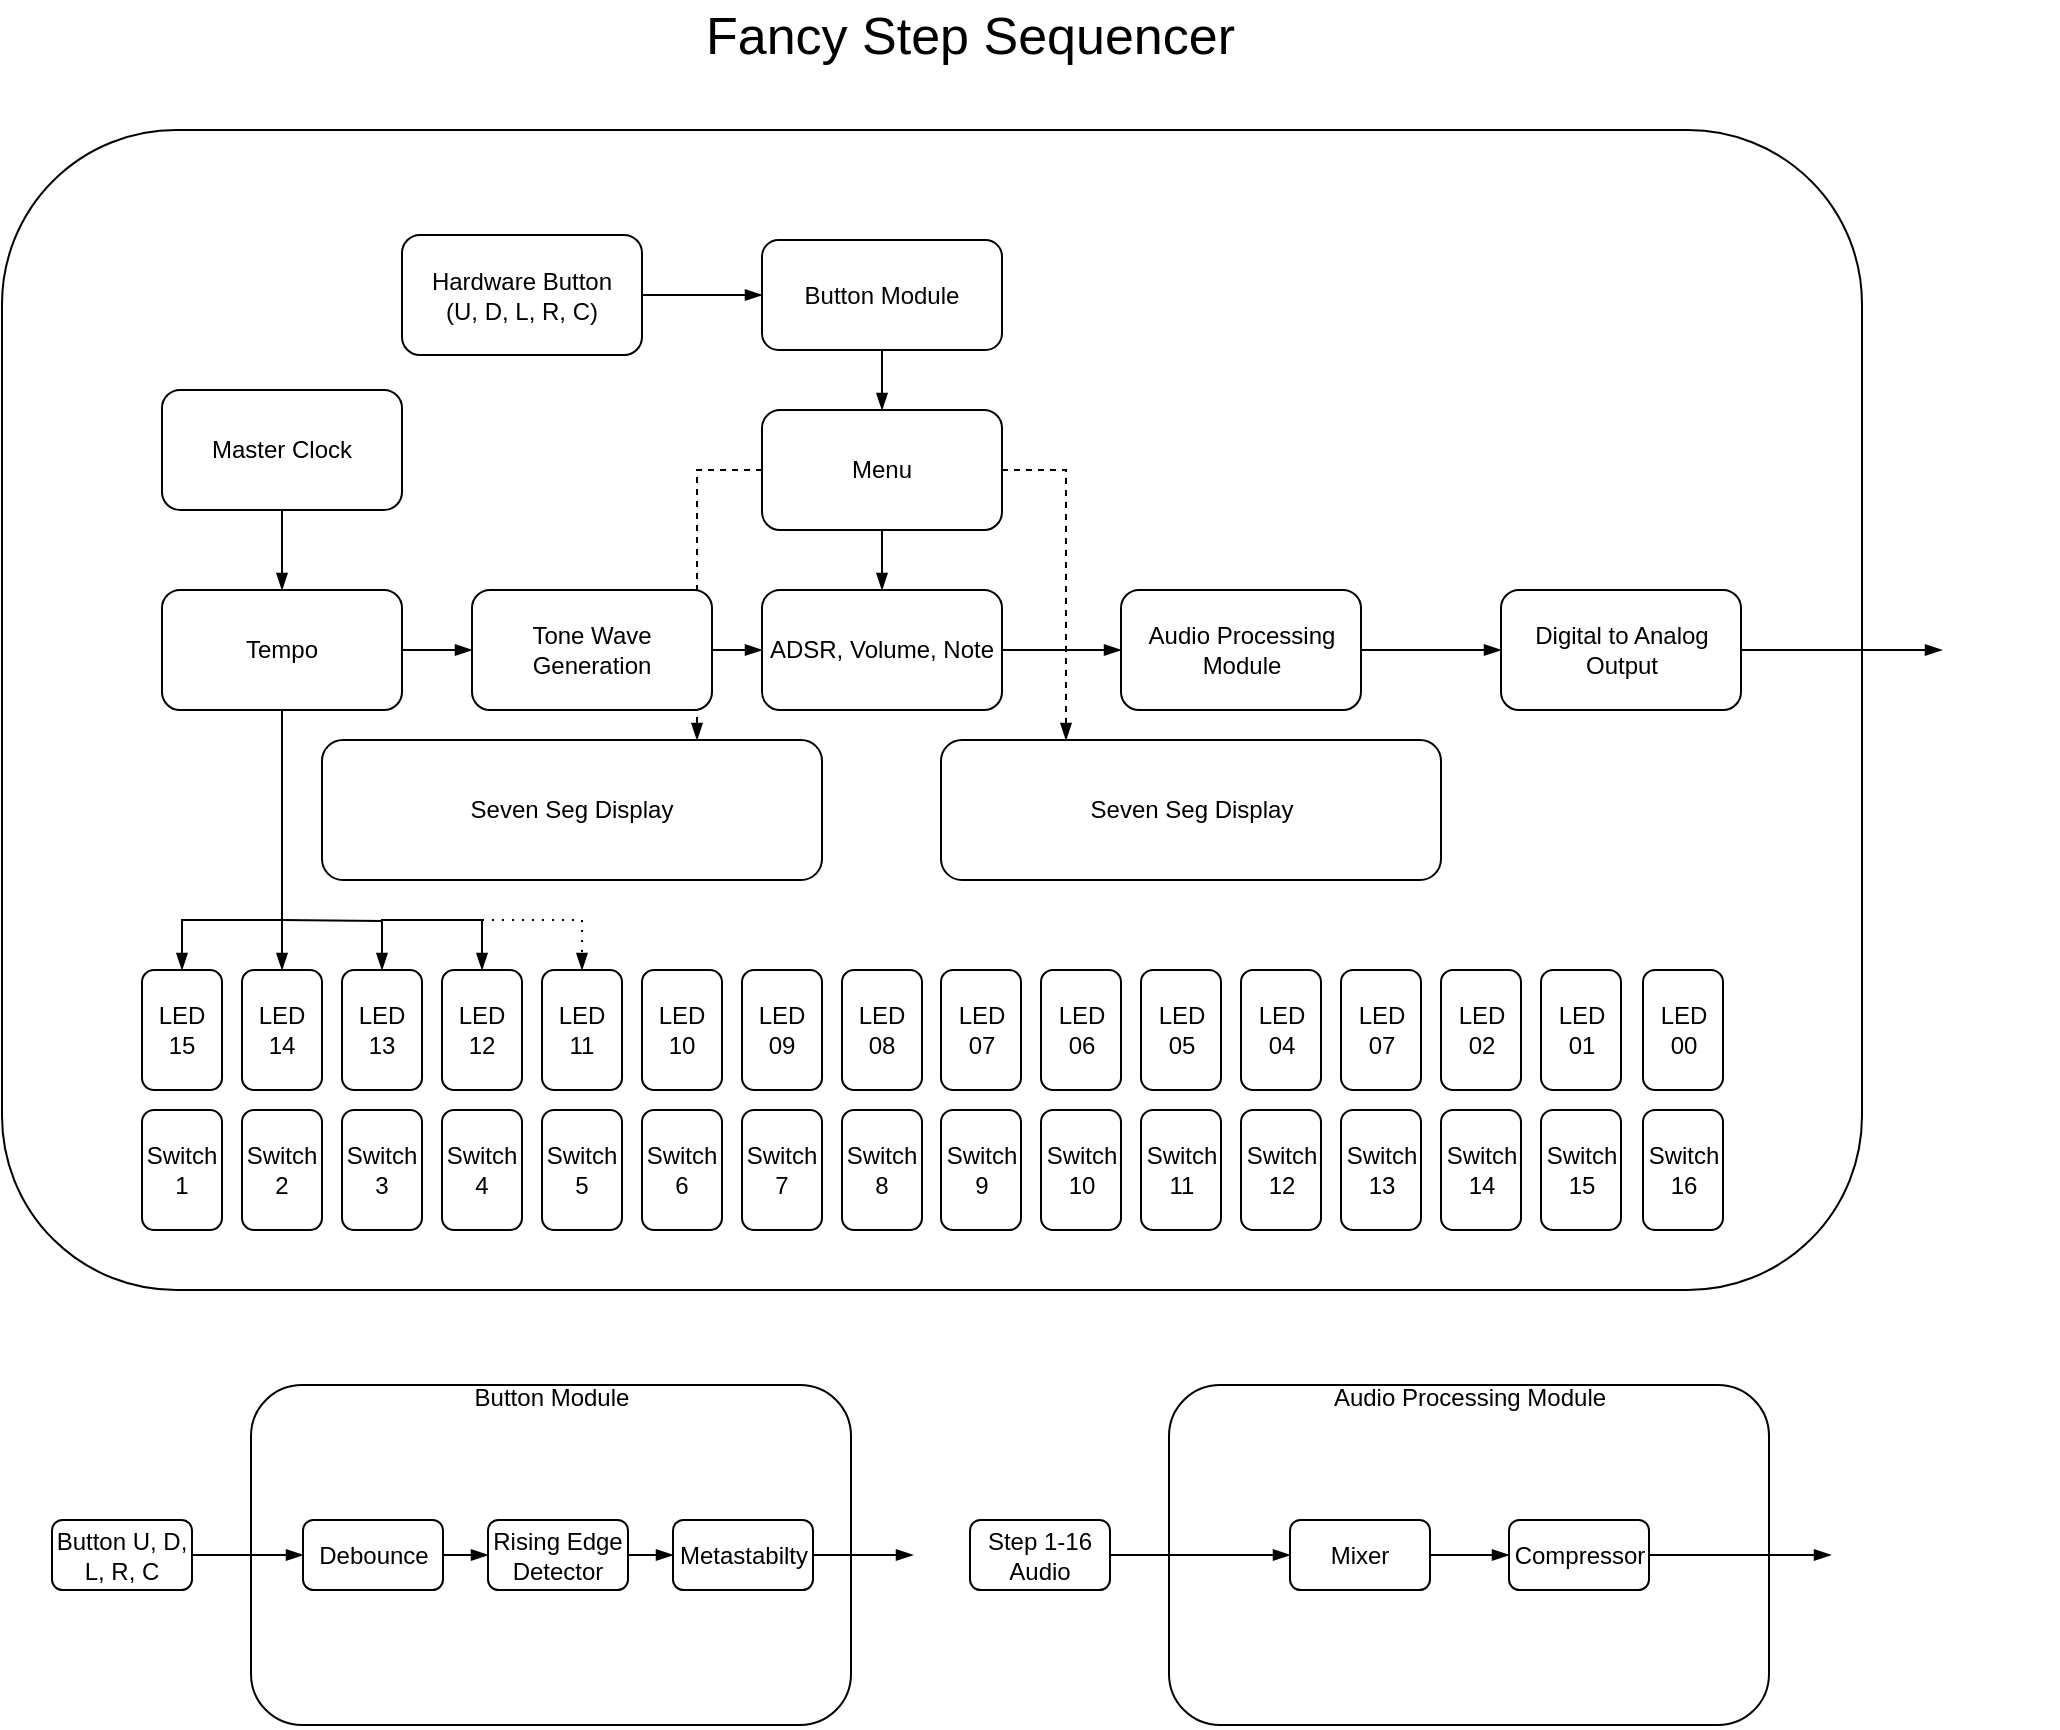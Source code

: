 <mxfile version="10.6.7" type="device"><diagram name="Page-1" id="74e2e168-ea6b-b213-b513-2b3c1d86103e"><mxGraphModel dx="6120" dy="4207" grid="1" gridSize="10" guides="1" tooltips="1" connect="1" arrows="1" fold="1" page="1" pageScale="1" pageWidth="1100" pageHeight="850" background="#ffffff" math="0" shadow="0"><root><mxCell id="0"/><mxCell id="1" parent="0"/><mxCell id="cxZUqwG8fwlie3kD_9kt-119" style="edgeStyle=orthogonalEdgeStyle;rounded=0;orthogonalLoop=1;jettySize=auto;html=1;exitX=0;exitY=0.5;exitDx=0;exitDy=0;entryX=1;entryY=0.5;entryDx=0;entryDy=0;startArrow=none;startFill=0;endArrow=none;endFill=0;" parent="1" source="cxZUqwG8fwlie3kD_9kt-96" target="cxZUqwG8fwlie3kD_9kt-98" edge="1"><mxGeometry relative="1" as="geometry"/></mxCell><mxCell id="cxZUqwG8fwlie3kD_9kt-96" value="&lt;div style=&quot;text-align: left&quot;&gt;&lt;span&gt;Button Module&lt;/span&gt;&lt;/div&gt;&lt;div style=&quot;text-align: left&quot;&gt;&lt;span&gt;&lt;br&gt;&lt;/span&gt;&lt;/div&gt;&lt;div style=&quot;text-align: left&quot;&gt;&lt;span&gt;&lt;br&gt;&lt;/span&gt;&lt;/div&gt;&lt;div style=&quot;text-align: left&quot;&gt;&lt;span&gt;&lt;br&gt;&lt;/span&gt;&lt;/div&gt;&lt;div style=&quot;text-align: left&quot;&gt;&lt;span&gt;&lt;br&gt;&lt;/span&gt;&lt;/div&gt;&lt;div style=&quot;text-align: left&quot;&gt;&lt;span&gt;&lt;br&gt;&lt;/span&gt;&lt;/div&gt;&lt;div style=&quot;text-align: left&quot;&gt;&lt;span&gt;&lt;br&gt;&lt;/span&gt;&lt;/div&gt;&lt;div style=&quot;text-align: left&quot;&gt;&lt;span&gt;&lt;br&gt;&lt;/span&gt;&lt;/div&gt;&lt;div style=&quot;text-align: left&quot;&gt;&lt;span&gt;&lt;br&gt;&lt;/span&gt;&lt;/div&gt;&lt;div style=&quot;text-align: left&quot;&gt;&lt;span&gt;&lt;br&gt;&lt;/span&gt;&lt;/div&gt;&lt;div style=&quot;text-align: left&quot;&gt;&lt;span&gt;&lt;br&gt;&lt;/span&gt;&lt;/div&gt;&lt;div style=&quot;text-align: left&quot;&gt;&lt;span&gt;&lt;br&gt;&lt;/span&gt;&lt;/div&gt;" style="rounded=1;whiteSpace=wrap;html=1;" parent="1" vertex="1"><mxGeometry x="144.5" y="732.5" width="300" height="170" as="geometry"/></mxCell><mxCell id="cxZUqwG8fwlie3kD_9kt-1" value="" style="rounded=1;whiteSpace=wrap;html=1;editable=0;movable=1;" parent="1" vertex="1"><mxGeometry x="20" y="105" width="930" height="580" as="geometry"/></mxCell><mxCell id="cxZUqwG8fwlie3kD_9kt-88" style="edgeStyle=orthogonalEdgeStyle;rounded=0;orthogonalLoop=1;jettySize=auto;html=1;exitX=0;exitY=0.5;exitDx=0;exitDy=0;entryX=0.75;entryY=0;entryDx=0;entryDy=0;dashed=1;endArrow=blockThin;endFill=1;" parent="1" source="cxZUqwG8fwlie3kD_9kt-13" target="cxZUqwG8fwlie3kD_9kt-15" edge="1"><mxGeometry relative="1" as="geometry"/></mxCell><mxCell id="cxZUqwG8fwlie3kD_9kt-87" style="edgeStyle=orthogonalEdgeStyle;rounded=0;orthogonalLoop=1;jettySize=auto;html=1;exitX=1;exitY=0.5;exitDx=0;exitDy=0;entryX=0.25;entryY=0;entryDx=0;entryDy=0;endArrow=blockThin;endFill=1;dashed=1;" parent="1" source="cxZUqwG8fwlie3kD_9kt-13" target="cxZUqwG8fwlie3kD_9kt-65" edge="1"><mxGeometry relative="1" as="geometry"><Array as="points"><mxPoint x="552" y="275"/></Array></mxGeometry></mxCell><mxCell id="cxZUqwG8fwlie3kD_9kt-3" value="&lt;font style=&quot;font-size: 26px&quot;&gt;Fancy Step Sequencer&lt;/font&gt;" style="text;html=1;resizable=0;points=[];autosize=1;align=left;verticalAlign=top;spacingTop=-4;" parent="1" vertex="1"><mxGeometry x="370" y="40" width="280" height="20" as="geometry"/></mxCell><mxCell id="cxZUqwG8fwlie3kD_9kt-66" value="" style="edgeStyle=orthogonalEdgeStyle;rounded=0;orthogonalLoop=1;jettySize=auto;html=1;endArrow=blockThin;endFill=1;" parent="1" source="cxZUqwG8fwlie3kD_9kt-7" target="cxZUqwG8fwlie3kD_9kt-8" edge="1"><mxGeometry relative="1" as="geometry"/></mxCell><mxCell id="cxZUqwG8fwlie3kD_9kt-7" value="Master Clock" style="rounded=1;whiteSpace=wrap;html=1;" parent="1" vertex="1"><mxGeometry x="100" y="235" width="120" height="60" as="geometry"/></mxCell><mxCell id="cxZUqwG8fwlie3kD_9kt-67" value="" style="edgeStyle=orthogonalEdgeStyle;rounded=0;orthogonalLoop=1;jettySize=auto;html=1;endArrow=blockThin;endFill=1;" parent="1" source="cxZUqwG8fwlie3kD_9kt-8" target="cxZUqwG8fwlie3kD_9kt-12" edge="1"><mxGeometry relative="1" as="geometry"/></mxCell><mxCell id="cxZUqwG8fwlie3kD_9kt-80" value="" style="edgeStyle=orthogonalEdgeStyle;rounded=0;orthogonalLoop=1;jettySize=auto;html=1;endArrow=blockThin;endFill=1;entryX=0.5;entryY=0;entryDx=0;entryDy=0;" parent="1" source="cxZUqwG8fwlie3kD_9kt-8" target="cxZUqwG8fwlie3kD_9kt-49" edge="1"><mxGeometry relative="1" as="geometry"><mxPoint x="150" y="475" as="targetPoint"/><Array as="points"><mxPoint x="160" y="500"/><mxPoint x="110" y="500"/></Array></mxGeometry></mxCell><mxCell id="cxZUqwG8fwlie3kD_9kt-8" value="Tempo&lt;br&gt;" style="rounded=1;whiteSpace=wrap;html=1;" parent="1" vertex="1"><mxGeometry x="100" y="335" width="120" height="60" as="geometry"/></mxCell><mxCell id="cxZUqwG8fwlie3kD_9kt-9" value="Switch 1" style="rounded=1;whiteSpace=wrap;html=1;" parent="1" vertex="1"><mxGeometry x="90" y="595" width="40" height="60" as="geometry"/></mxCell><mxCell id="cxZUqwG8fwlie3kD_9kt-69" value="" style="edgeStyle=orthogonalEdgeStyle;rounded=0;orthogonalLoop=1;jettySize=auto;html=1;endArrow=blockThin;endFill=1;" parent="1" source="cxZUqwG8fwlie3kD_9kt-12" target="cxZUqwG8fwlie3kD_9kt-68" edge="1"><mxGeometry relative="1" as="geometry"/></mxCell><mxCell id="cxZUqwG8fwlie3kD_9kt-12" value="Tone Wave Generation" style="rounded=1;whiteSpace=wrap;html=1;" parent="1" vertex="1"><mxGeometry x="255" y="335" width="120" height="60" as="geometry"/></mxCell><mxCell id="cxZUqwG8fwlie3kD_9kt-74" value="" style="edgeStyle=orthogonalEdgeStyle;rounded=0;orthogonalLoop=1;jettySize=auto;html=1;endArrow=blockThin;endFill=1;" parent="1" source="cxZUqwG8fwlie3kD_9kt-68" target="cxZUqwG8fwlie3kD_9kt-73" edge="1"><mxGeometry relative="1" as="geometry"/></mxCell><mxCell id="cxZUqwG8fwlie3kD_9kt-68" value="ADSR, Volume, Note" style="rounded=1;whiteSpace=wrap;html=1;" parent="1" vertex="1"><mxGeometry x="400" y="335" width="120" height="60" as="geometry"/></mxCell><mxCell id="cxZUqwG8fwlie3kD_9kt-128" style="edgeStyle=orthogonalEdgeStyle;rounded=0;orthogonalLoop=1;jettySize=auto;html=1;exitX=1;exitY=0.5;exitDx=0;exitDy=0;entryX=0;entryY=0.5;entryDx=0;entryDy=0;startArrow=none;startFill=0;endArrow=blockThin;endFill=1;" parent="1" source="cxZUqwG8fwlie3kD_9kt-73" target="cxZUqwG8fwlie3kD_9kt-125" edge="1"><mxGeometry relative="1" as="geometry"/></mxCell><mxCell id="cxZUqwG8fwlie3kD_9kt-73" value="Audio Processing Module" style="rounded=1;whiteSpace=wrap;html=1;" parent="1" vertex="1"><mxGeometry x="579.5" y="335" width="120" height="60" as="geometry"/></mxCell><mxCell id="cxZUqwG8fwlie3kD_9kt-70" value="" style="edgeStyle=orthogonalEdgeStyle;rounded=0;orthogonalLoop=1;jettySize=auto;html=1;endArrow=blockThin;endFill=1;" parent="1" source="cxZUqwG8fwlie3kD_9kt-13" target="cxZUqwG8fwlie3kD_9kt-68" edge="1"><mxGeometry relative="1" as="geometry"/></mxCell><mxCell id="cxZUqwG8fwlie3kD_9kt-13" value="Menu" style="rounded=1;whiteSpace=wrap;html=1;" parent="1" vertex="1"><mxGeometry x="400" y="245" width="120" height="60" as="geometry"/></mxCell><mxCell id="cxZUqwG8fwlie3kD_9kt-15" value="Seven Seg Display" style="rounded=1;whiteSpace=wrap;html=1;" parent="1" vertex="1"><mxGeometry x="180" y="410" width="250" height="70" as="geometry"/></mxCell><mxCell id="cxZUqwG8fwlie3kD_9kt-121" value="" style="edgeStyle=orthogonalEdgeStyle;rounded=0;orthogonalLoop=1;jettySize=auto;html=1;startArrow=none;startFill=0;endArrow=blockThin;endFill=1;entryX=0;entryY=0.5;entryDx=0;entryDy=0;" parent="1" source="cxZUqwG8fwlie3kD_9kt-18" target="cxZUqwG8fwlie3kD_9kt-120" edge="1"><mxGeometry relative="1" as="geometry"/></mxCell><mxCell id="cxZUqwG8fwlie3kD_9kt-18" value="Hardware Button &lt;br&gt;(U, D, L, R, C)" style="rounded=1;whiteSpace=wrap;html=1;" parent="1" vertex="1"><mxGeometry x="220" y="157.5" width="120" height="60" as="geometry"/></mxCell><mxCell id="cxZUqwG8fwlie3kD_9kt-123" style="edgeStyle=orthogonalEdgeStyle;rounded=0;orthogonalLoop=1;jettySize=auto;html=1;exitX=0.5;exitY=1;exitDx=0;exitDy=0;entryX=0.5;entryY=0;entryDx=0;entryDy=0;startArrow=none;startFill=0;endArrow=blockThin;endFill=1;" parent="1" source="cxZUqwG8fwlie3kD_9kt-120" target="cxZUqwG8fwlie3kD_9kt-13" edge="1"><mxGeometry relative="1" as="geometry"/></mxCell><mxCell id="cxZUqwG8fwlie3kD_9kt-120" value="Button Module" style="rounded=1;whiteSpace=wrap;html=1;" parent="1" vertex="1"><mxGeometry x="400" y="160" width="120" height="55" as="geometry"/></mxCell><mxCell id="cxZUqwG8fwlie3kD_9kt-21" value="" style="shape=image;html=1;verticalAlign=top;verticalLabelPosition=bottom;labelBackgroundColor=#ffffff;imageAspect=0;aspect=fixed;image=https://cdn4.iconfinder.com/data/icons/geomicons/32/672411-speaker-volume-128.png" parent="1" vertex="1"><mxGeometry x="990" y="336" width="58" height="58" as="geometry"/></mxCell><mxCell id="cxZUqwG8fwlie3kD_9kt-34" value="Switch 2" style="rounded=1;whiteSpace=wrap;html=1;" parent="1" vertex="1"><mxGeometry x="140" y="595" width="40" height="60" as="geometry"/></mxCell><mxCell id="cxZUqwG8fwlie3kD_9kt-35" value="Switch 3" style="rounded=1;whiteSpace=wrap;html=1;" parent="1" vertex="1"><mxGeometry x="190" y="595" width="40" height="60" as="geometry"/></mxCell><mxCell id="cxZUqwG8fwlie3kD_9kt-36" value="Switch 4" style="rounded=1;whiteSpace=wrap;html=1;" parent="1" vertex="1"><mxGeometry x="240" y="595" width="40" height="60" as="geometry"/></mxCell><mxCell id="cxZUqwG8fwlie3kD_9kt-37" value="Switch 5" style="rounded=1;whiteSpace=wrap;html=1;" parent="1" vertex="1"><mxGeometry x="290" y="595" width="40" height="60" as="geometry"/></mxCell><mxCell id="cxZUqwG8fwlie3kD_9kt-38" value="Switch 6" style="rounded=1;whiteSpace=wrap;html=1;" parent="1" vertex="1"><mxGeometry x="340" y="595" width="40" height="60" as="geometry"/></mxCell><mxCell id="cxZUqwG8fwlie3kD_9kt-39" value="Switch 7" style="rounded=1;whiteSpace=wrap;html=1;" parent="1" vertex="1"><mxGeometry x="390" y="595" width="40" height="60" as="geometry"/></mxCell><mxCell id="cxZUqwG8fwlie3kD_9kt-40" value="Switch 8" style="rounded=1;whiteSpace=wrap;html=1;" parent="1" vertex="1"><mxGeometry x="440" y="595" width="40" height="60" as="geometry"/></mxCell><mxCell id="cxZUqwG8fwlie3kD_9kt-41" value="Switch 9" style="rounded=1;whiteSpace=wrap;html=1;" parent="1" vertex="1"><mxGeometry x="489.5" y="595" width="40" height="60" as="geometry"/></mxCell><mxCell id="cxZUqwG8fwlie3kD_9kt-42" value="Switch 10" style="rounded=1;whiteSpace=wrap;html=1;" parent="1" vertex="1"><mxGeometry x="539.5" y="595" width="40" height="60" as="geometry"/></mxCell><mxCell id="cxZUqwG8fwlie3kD_9kt-43" value="Switch 11" style="rounded=1;whiteSpace=wrap;html=1;" parent="1" vertex="1"><mxGeometry x="589.5" y="595" width="40" height="60" as="geometry"/></mxCell><mxCell id="cxZUqwG8fwlie3kD_9kt-44" value="Switch 12" style="rounded=1;whiteSpace=wrap;html=1;" parent="1" vertex="1"><mxGeometry x="639.5" y="595" width="40" height="60" as="geometry"/></mxCell><mxCell id="cxZUqwG8fwlie3kD_9kt-45" value="Switch 13" style="rounded=1;whiteSpace=wrap;html=1;" parent="1" vertex="1"><mxGeometry x="689.5" y="595" width="40" height="60" as="geometry"/></mxCell><mxCell id="cxZUqwG8fwlie3kD_9kt-46" value="Switch 14" style="rounded=1;whiteSpace=wrap;html=1;" parent="1" vertex="1"><mxGeometry x="739.5" y="595" width="40" height="60" as="geometry"/></mxCell><mxCell id="cxZUqwG8fwlie3kD_9kt-47" value="Switch 15" style="rounded=1;whiteSpace=wrap;html=1;" parent="1" vertex="1"><mxGeometry x="789.5" y="595" width="40" height="60" as="geometry"/></mxCell><mxCell id="cxZUqwG8fwlie3kD_9kt-48" value="Switch 16" style="rounded=1;whiteSpace=wrap;html=1;" parent="1" vertex="1"><mxGeometry x="840.5" y="595" width="40" height="60" as="geometry"/></mxCell><mxCell id="cxZUqwG8fwlie3kD_9kt-49" value="LED 15" style="rounded=1;whiteSpace=wrap;html=1;" parent="1" vertex="1"><mxGeometry x="90" y="525" width="40" height="60" as="geometry"/></mxCell><mxCell id="cxZUqwG8fwlie3kD_9kt-50" value="LED 14" style="rounded=1;whiteSpace=wrap;html=1;" parent="1" vertex="1"><mxGeometry x="140" y="525" width="40" height="60" as="geometry"/></mxCell><mxCell id="cxZUqwG8fwlie3kD_9kt-51" value="LED 13" style="rounded=1;whiteSpace=wrap;html=1;" parent="1" vertex="1"><mxGeometry x="190" y="525" width="40" height="60" as="geometry"/></mxCell><mxCell id="cxZUqwG8fwlie3kD_9kt-52" value="LED 12" style="rounded=1;whiteSpace=wrap;html=1;" parent="1" vertex="1"><mxGeometry x="240" y="525" width="40" height="60" as="geometry"/></mxCell><mxCell id="cxZUqwG8fwlie3kD_9kt-53" value="LED 11" style="rounded=1;whiteSpace=wrap;html=1;" parent="1" vertex="1"><mxGeometry x="290" y="525" width="40" height="60" as="geometry"/></mxCell><mxCell id="cxZUqwG8fwlie3kD_9kt-54" value="LED 10" style="rounded=1;whiteSpace=wrap;html=1;" parent="1" vertex="1"><mxGeometry x="340" y="525" width="40" height="60" as="geometry"/></mxCell><mxCell id="cxZUqwG8fwlie3kD_9kt-55" value="LED 09" style="rounded=1;whiteSpace=wrap;html=1;" parent="1" vertex="1"><mxGeometry x="390" y="525" width="40" height="60" as="geometry"/></mxCell><mxCell id="cxZUqwG8fwlie3kD_9kt-56" value="LED 08" style="rounded=1;whiteSpace=wrap;html=1;" parent="1" vertex="1"><mxGeometry x="440" y="525" width="40" height="60" as="geometry"/></mxCell><mxCell id="cxZUqwG8fwlie3kD_9kt-57" value="LED 07" style="rounded=1;whiteSpace=wrap;html=1;" parent="1" vertex="1"><mxGeometry x="489.5" y="525" width="40" height="60" as="geometry"/></mxCell><mxCell id="cxZUqwG8fwlie3kD_9kt-58" value="LED 06" style="rounded=1;whiteSpace=wrap;html=1;" parent="1" vertex="1"><mxGeometry x="539.5" y="525" width="40" height="60" as="geometry"/></mxCell><mxCell id="cxZUqwG8fwlie3kD_9kt-59" value="LED 05" style="rounded=1;whiteSpace=wrap;html=1;" parent="1" vertex="1"><mxGeometry x="589.5" y="525" width="40" height="60" as="geometry"/></mxCell><mxCell id="cxZUqwG8fwlie3kD_9kt-60" value="LED 04" style="rounded=1;whiteSpace=wrap;html=1;" parent="1" vertex="1"><mxGeometry x="639.5" y="525" width="40" height="60" as="geometry"/></mxCell><mxCell id="cxZUqwG8fwlie3kD_9kt-61" value="LED 07" style="rounded=1;whiteSpace=wrap;html=1;" parent="1" vertex="1"><mxGeometry x="689.5" y="525" width="40" height="60" as="geometry"/></mxCell><mxCell id="cxZUqwG8fwlie3kD_9kt-62" value="LED 02" style="rounded=1;whiteSpace=wrap;html=1;" parent="1" vertex="1"><mxGeometry x="739.5" y="525" width="40" height="60" as="geometry"/></mxCell><mxCell id="cxZUqwG8fwlie3kD_9kt-63" value="LED 01" style="rounded=1;whiteSpace=wrap;html=1;" parent="1" vertex="1"><mxGeometry x="789.5" y="525" width="40" height="60" as="geometry"/></mxCell><mxCell id="cxZUqwG8fwlie3kD_9kt-64" value="LED 00" style="rounded=1;whiteSpace=wrap;html=1;" parent="1" vertex="1"><mxGeometry x="840.5" y="525" width="40" height="60" as="geometry"/></mxCell><mxCell id="cxZUqwG8fwlie3kD_9kt-65" value="Seven Seg Display" style="rounded=1;whiteSpace=wrap;html=1;" parent="1" vertex="1"><mxGeometry x="489.5" y="410" width="250" height="70" as="geometry"/></mxCell><mxCell id="cxZUqwG8fwlie3kD_9kt-82" value="" style="edgeStyle=orthogonalEdgeStyle;rounded=0;orthogonalLoop=1;jettySize=auto;html=1;endArrow=blockThin;endFill=1;entryX=0.5;entryY=0;entryDx=0;entryDy=0;" parent="1" target="cxZUqwG8fwlie3kD_9kt-50" edge="1"><mxGeometry relative="1" as="geometry"><mxPoint x="160" y="460" as="sourcePoint"/><mxPoint x="119.571" y="535.286" as="targetPoint"/><Array as="points"><mxPoint x="160" y="460"/></Array></mxGeometry></mxCell><mxCell id="cxZUqwG8fwlie3kD_9kt-83" value="" style="edgeStyle=orthogonalEdgeStyle;rounded=0;orthogonalLoop=1;jettySize=auto;html=1;endArrow=blockThin;endFill=1;entryX=0.5;entryY=0;entryDx=0;entryDy=0;" parent="1" target="cxZUqwG8fwlie3kD_9kt-51" edge="1"><mxGeometry relative="1" as="geometry"><mxPoint x="160" y="500" as="sourcePoint"/><mxPoint x="169.571" y="535.286" as="targetPoint"/></mxGeometry></mxCell><mxCell id="cxZUqwG8fwlie3kD_9kt-85" value="" style="edgeStyle=orthogonalEdgeStyle;rounded=0;orthogonalLoop=1;jettySize=auto;html=1;endArrow=blockThin;endFill=1;entryX=0.5;entryY=0;entryDx=0;entryDy=0;" parent="1" target="cxZUqwG8fwlie3kD_9kt-52" edge="1"><mxGeometry relative="1" as="geometry"><mxPoint x="210" y="505" as="sourcePoint"/><mxPoint x="219.571" y="535.286" as="targetPoint"/><Array as="points"><mxPoint x="210" y="500"/><mxPoint x="260" y="500"/></Array></mxGeometry></mxCell><mxCell id="cxZUqwG8fwlie3kD_9kt-93" value="" style="edgeStyle=orthogonalEdgeStyle;rounded=0;orthogonalLoop=1;jettySize=auto;html=1;endArrow=blockThin;endFill=1;entryX=0.5;entryY=0;entryDx=0;entryDy=0;dashed=1;dashPattern=1 4;" parent="1" target="cxZUqwG8fwlie3kD_9kt-53" edge="1"><mxGeometry relative="1" as="geometry"><mxPoint x="260" y="500" as="sourcePoint"/><mxPoint x="269.571" y="535.286" as="targetPoint"/><Array as="points"><mxPoint x="310" y="500"/></Array></mxGeometry></mxCell><mxCell id="cxZUqwG8fwlie3kD_9kt-112" style="edgeStyle=orthogonalEdgeStyle;rounded=0;orthogonalLoop=1;jettySize=auto;html=1;exitX=0;exitY=0.5;exitDx=0;exitDy=0;entryX=0;entryY=0.5;entryDx=0;entryDy=0;endArrow=blockThin;endFill=1;" parent="1" source="cxZUqwG8fwlie3kD_9kt-96" target="cxZUqwG8fwlie3kD_9kt-101" edge="1"><mxGeometry relative="1" as="geometry"/></mxCell><mxCell id="cxZUqwG8fwlie3kD_9kt-98" value="Button U, D, L, R, C" style="rounded=1;whiteSpace=wrap;html=1;" parent="1" vertex="1"><mxGeometry x="45" y="800" width="70" height="35" as="geometry"/></mxCell><mxCell id="cxZUqwG8fwlie3kD_9kt-101" value="Debounce" style="rounded=1;whiteSpace=wrap;html=1;" parent="1" vertex="1"><mxGeometry x="170.5" y="800" width="70" height="35" as="geometry"/></mxCell><mxCell id="cxZUqwG8fwlie3kD_9kt-114" value="" style="edgeStyle=orthogonalEdgeStyle;rounded=0;orthogonalLoop=1;jettySize=auto;html=1;endArrow=blockThin;endFill=1;exitX=1;exitY=0.5;exitDx=0;exitDy=0;" parent="1" source="2KkBGNvZV5NB8pS4NJD0-1" edge="1"><mxGeometry relative="1" as="geometry"><mxPoint x="475.5" y="817.5" as="targetPoint"/></mxGeometry></mxCell><mxCell id="cxZUqwG8fwlie3kD_9kt-103" value="Rising Edge Detector" style="rounded=1;whiteSpace=wrap;html=1;" parent="1" vertex="1"><mxGeometry x="263" y="800" width="70" height="35" as="geometry"/></mxCell><mxCell id="cxZUqwG8fwlie3kD_9kt-104" value="" style="edgeStyle=orthogonalEdgeStyle;rounded=0;orthogonalLoop=1;jettySize=auto;html=1;endArrow=blockThin;endFill=1;" parent="1" source="cxZUqwG8fwlie3kD_9kt-101" target="cxZUqwG8fwlie3kD_9kt-103" edge="1"><mxGeometry relative="1" as="geometry"/></mxCell><mxCell id="cxZUqwG8fwlie3kD_9kt-130" style="edgeStyle=orthogonalEdgeStyle;rounded=0;orthogonalLoop=1;jettySize=auto;html=1;exitX=1;exitY=0.5;exitDx=0;exitDy=0;startArrow=none;startFill=0;endArrow=blockThin;endFill=1;" parent="1" source="cxZUqwG8fwlie3kD_9kt-125" target="cxZUqwG8fwlie3kD_9kt-21" edge="1"><mxGeometry relative="1" as="geometry"/></mxCell><mxCell id="cxZUqwG8fwlie3kD_9kt-125" value="Digital to Analog Output" style="rounded=1;whiteSpace=wrap;html=1;" parent="1" vertex="1"><mxGeometry x="769.5" y="335" width="120" height="60" as="geometry"/></mxCell><mxCell id="cxZUqwG8fwlie3kD_9kt-133" style="edgeStyle=orthogonalEdgeStyle;rounded=0;orthogonalLoop=1;jettySize=auto;html=1;exitX=0;exitY=0.5;exitDx=0;exitDy=0;entryX=1;entryY=0.5;entryDx=0;entryDy=0;startArrow=none;startFill=0;endArrow=none;endFill=0;" parent="1" source="cxZUqwG8fwlie3kD_9kt-134" target="cxZUqwG8fwlie3kD_9kt-136" edge="1"><mxGeometry relative="1" as="geometry"/></mxCell><mxCell id="cxZUqwG8fwlie3kD_9kt-134" value="&lt;div style=&quot;text-align: left&quot;&gt;Audio Processing Module&lt;/div&gt;&lt;div style=&quot;text-align: left&quot;&gt;&lt;br&gt;&lt;/div&gt;&lt;div style=&quot;text-align: left&quot;&gt;&lt;br&gt;&lt;/div&gt;&lt;div style=&quot;text-align: left&quot;&gt;&lt;br&gt;&lt;/div&gt;&lt;div style=&quot;text-align: left&quot;&gt;&lt;br&gt;&lt;/div&gt;&lt;div style=&quot;text-align: left&quot;&gt;&lt;br&gt;&lt;/div&gt;&lt;div style=&quot;text-align: left&quot;&gt;&lt;br&gt;&lt;/div&gt;&lt;div style=&quot;text-align: left&quot;&gt;&lt;br&gt;&lt;/div&gt;&lt;div style=&quot;text-align: left&quot;&gt;&lt;br&gt;&lt;/div&gt;&lt;div style=&quot;text-align: left&quot;&gt;&lt;br&gt;&lt;/div&gt;&lt;div style=&quot;text-align: left&quot;&gt;&lt;br&gt;&lt;/div&gt;&lt;div style=&quot;text-align: left&quot;&gt;&lt;br&gt;&lt;/div&gt;" style="rounded=1;whiteSpace=wrap;html=1;" parent="1" vertex="1"><mxGeometry x="603.5" y="732.5" width="300" height="170" as="geometry"/></mxCell><mxCell id="cxZUqwG8fwlie3kD_9kt-135" style="edgeStyle=orthogonalEdgeStyle;rounded=0;orthogonalLoop=1;jettySize=auto;html=1;exitX=0;exitY=0.5;exitDx=0;exitDy=0;entryX=0;entryY=0.5;entryDx=0;entryDy=0;endArrow=blockThin;endFill=1;" parent="1" source="cxZUqwG8fwlie3kD_9kt-134" target="cxZUqwG8fwlie3kD_9kt-137" edge="1"><mxGeometry relative="1" as="geometry"/></mxCell><mxCell id="cxZUqwG8fwlie3kD_9kt-136" value="Step 1-16 Audio" style="rounded=1;whiteSpace=wrap;html=1;" parent="1" vertex="1"><mxGeometry x="504" y="800" width="70" height="35" as="geometry"/></mxCell><mxCell id="cxZUqwG8fwlie3kD_9kt-137" value="Mixer" style="rounded=1;whiteSpace=wrap;html=1;" parent="1" vertex="1"><mxGeometry x="664" y="800" width="70" height="35" as="geometry"/></mxCell><mxCell id="cxZUqwG8fwlie3kD_9kt-138" value="" style="edgeStyle=orthogonalEdgeStyle;rounded=0;orthogonalLoop=1;jettySize=auto;html=1;endArrow=blockThin;endFill=1;" parent="1" source="cxZUqwG8fwlie3kD_9kt-139" edge="1"><mxGeometry relative="1" as="geometry"><mxPoint x="934.5" y="817.5" as="targetPoint"/></mxGeometry></mxCell><mxCell id="cxZUqwG8fwlie3kD_9kt-139" value="Compressor" style="rounded=1;whiteSpace=wrap;html=1;" parent="1" vertex="1"><mxGeometry x="773.5" y="800" width="70" height="35" as="geometry"/></mxCell><mxCell id="cxZUqwG8fwlie3kD_9kt-140" value="" style="edgeStyle=orthogonalEdgeStyle;rounded=0;orthogonalLoop=1;jettySize=auto;html=1;endArrow=blockThin;endFill=1;" parent="1" source="cxZUqwG8fwlie3kD_9kt-137" target="cxZUqwG8fwlie3kD_9kt-139" edge="1"><mxGeometry relative="1" as="geometry"/></mxCell><mxCell id="2KkBGNvZV5NB8pS4NJD0-1" value="Metastabilty" style="rounded=1;whiteSpace=wrap;html=1;" vertex="1" parent="1"><mxGeometry x="355.5" y="800" width="70" height="35" as="geometry"/></mxCell><mxCell id="2KkBGNvZV5NB8pS4NJD0-4" value="" style="edgeStyle=orthogonalEdgeStyle;rounded=0;orthogonalLoop=1;jettySize=auto;html=1;endArrow=blockThin;endFill=1;entryX=0;entryY=0.5;entryDx=0;entryDy=0;exitX=1;exitY=0.5;exitDx=0;exitDy=0;" edge="1" parent="1" source="cxZUqwG8fwlie3kD_9kt-103" target="2KkBGNvZV5NB8pS4NJD0-1"><mxGeometry relative="1" as="geometry"><mxPoint x="341" y="817.5" as="sourcePoint"/><mxPoint x="355" y="817.5" as="targetPoint"/></mxGeometry></mxCell></root></mxGraphModel></diagram></mxfile>